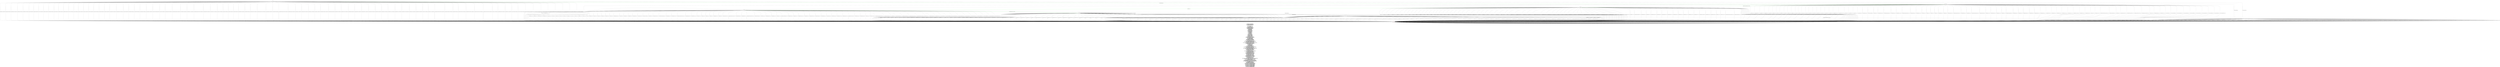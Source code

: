 digraph g {

    labelloc = "b"
    label = "Server/Client: x/crypto/ssh 0.37.0
    Protocol Stage: TRANSPORT
KEX Algorithm: ecdh-sha2-nistp256
Strict KEX enabled: true

 Messages used during testing: 
MSG_DEBUG
MSG_KEX_DH_GEX_GROUP
MSG_KEX_DH_GEX_INIT
MSG_KEX_DH_GEX_OLD_REQUEST
MSG_KEX_DH_GEX_REPLY
MSG_KEX_DH_GEX_REQUEST
MSG_KEXDH_INIT
MSG_KEXDH_REPLY
MSG_DISCONNECT
MSG_KEX_ECDH_INIT
MSG_KEX_ECDH_REPLY
MSG_EXT_INFO
MSG_KEX_HBR_INIT
MSG_KEX_HBR_REPLY
MSG_IGNORE
MSG_KEXINIT
MSG_NEWCOMPRESS
MSG_NEWKEYS
MSG_PING_OPENSSH
MSG_PONG_OPENSSH
MSG_KEX_RSA_DONE
MSG_KEX_RSA_PUBKEY
MSG_KEX_RSA_SECRET
MSG_SERVICE_ACCEPT
MSG_SERVICE_REQUEST_USERAUTH
MSG_SERVICE_REQUEST_CONNECTION
MSG_UNIMPLEMENTED
MSG_USERAUTH_BANNER
MSG_USERAUTH_FAILURE
MSG_USERAUTH_INFO_REQUEST
MSG_USERAUTH_INFO_RESPONSE
MSG_USERAUTH_PASSWD_CHANGEREQ
MSG_USERAUTH_PK_OK
MSG_USERAUTH_REQUEST_HOSTBASED
MSG_USERAUTH_REQUEST_KEYBOARD_INTERACTIVE
MSG_USERAUTH_REQUEST_NONE
MSG_USERAUTH_REQUEST_PASSWORD
MSG_USERAUTH_REQUEST_PUBLICKEY_HOSTBOUND_OPENSSH
MSG_USERAUTH_REQUEST_PUBLICKEY
MSG_USERAUTH_REQUEST_UNKNOWN
MSG_USERAUTH_SUCCESS
MSG_CHANNEL_CLOSE
MSG_CHANNEL_DATA
MSG_CHANNEL_EOF
MSG_CHANNEL_EXTENDED_DATA
MSG_CHANNEL_FAILURE
MSG_CHANNEL_OPEN_CONFIRMATION
MSG_CHANNEL_OPEN_DIRECT_STREAMLOCAL_OPENSSH
MSG_CHANNEL_OPEN_DIRECT_TCPIP
MSG_CHANNEL_OPEN_FAILURE
MSG_CHANNEL_OPEN_FORWARDED_STREAMLOCAL_OPENSSH
MSG_CHANNEL_OPEN_FORWARDED_TCPIP
MSG_CHANNEL_OPEN_SESSION
MSG_CHANNEL_OPEN_TUN_OPENSSH
MSG_CHANNEL_OPEN_UNKNOWN
MSG_CHANNEL_OPEN_X11
MSG_CHANNEL_REQUEST_AUTH_AGENT_OPENSSH
MSG_CHANNEL_REQUEST_BREAK
MSG_CHANNEL_REQUEST_ENV
MSG_CHANNEL_REQUEST_EOW_OPENSSH
MSG_CHANNEL_REQUEST_EXEC
MSG_CHANNEL_REQUEST_EXIT_SIGNAL
MSG_CHANNEL_REQUEST_EXIT_STATUS
MSG_CHANNEL_REQUEST_PTY_REQ
MSG_CHANNEL_REQUEST_SHELL
MSG_CHANNEL_REQUEST_SIGNAL
MSG_CHANNEL_REQUEST_SUBSYSTEM
MSG_CHANNEL_REQUEST_UNKNOWN
MSG_CHANNEL_REQUEST_WINDOW_CHANGE
MSG_CHANNEL_REQUEST_X11_REQ
MSG_CHANNEL_REQUEST_XON_XOFF
MSG_CHANNEL_SUCCESS
MSG_CHANNEL_WINDOW_ADJUST
MSG_GLOBAL_REQUEST_CANCEL_STREAMLOCAL_FORWARD_OPENSSH
MSG_GLOBAL_REQUEST_CANCEL_TCPIP_FORWARD
MSG_REQUEST_FAILURE
MSG_GLOBAL_REQUEST_HOSTKEYS_OPENSSH
MSG_GLOBAL_REQUEST_HOSTKEYS_PROVE_OPENSSH
MSG_GLOBAL_REQUEST_NO_MORE_SESSIONS_OPENSSH
MSG_GLOBAL_REQUEST_STREAMLOCAL_FORWARD_OPENSSH
MSG_REQUEST_SUCCESS
MSG_GLOBAL_REQUEST_TCPIP_FORWARD
MSG_GLOBAL_REQUEST_UNKNOWN
MSG_UNKNOWN_ID_RESERVED_0
MSG_UNKNOWN_ID_TRANSPORT_GENERIC
MSG_UNKNOWN_ID_ALGORITHM_NEGOTIATION
MSG_UNKNOWN_ID_KEY_EXCHANGE_SPECIFIC
MSG_UNKNOWN_ID_USERAUTH_GENERIC
MSG_UNKNOWN_ID_USERAUTH_SPECIFIC
MSG_UNKNOWN_ID_CONNECTION_GENERIC
MSG_UNKNOWN_ID_CHANNEL_RELATED
MSG_UNKNOWN_ID_RESERVED_CLIENT
MSG_UNKNOWN_ID_RESERVED_PRIVATE
"
    fontsize = 30
    edge[decorate="true"]

	s0 [shape="circle" width="2.3" label="Protocol Version Exchanged
(s0

SocketState: [UP]" fixedsize="true" height="2.3"];
	s1 [shape="circle" width="2.3" label="KEX: Algorithms Negotiated
(s1

SocketState: [UP]" fixedsize="true" height="2.3"];
	s2 [shape="circle" width="2.3" label="Unknown State (s2)

SocketState: [UP]" fixedsize="true" height="2.3"];
	s3 [shape="circle" width="2.3" label="KEX: Keys Derived
(s3

SocketState: [UP]" fixedsize="true" height="2.3"];
	s4 [shape="circle" width="2.3" label="KEX Completed
(s4

SocketState: [UP]" fixedsize="true" height="2.3"];
	s5 [shape="circle" width="2.3" label="Protocol Completed
(s5

SocketState: [UP]" fixedsize="true" height="2.3"];
	s6 [shape="circle" color="RED" width="2.3" label="TCP Closed
(s6

SocketState: [CLOSED]" fixedsize="true" height="2.3"];
	s7 [shape="circle" width="2.3" label="Unknown State (s7)

SocketState: [UP]" fixedsize="true" height="2.3"];
	s0 -> s2 [label="MSG_DEBUG / KeyExchangeInitMessage"];
	s0 -> s6 [label="MSG_KEX_DH_GEX_GROUP / KeyExchangeInitMessage"];
	s0 -> s6 [label="MSG_KEX_DH_GEX_INIT / KeyExchangeInitMessage"];
	s0 -> s6 [label="MSG_KEX_DH_GEX_OLD_REQUEST / KeyExchangeInitMessage"];
	s0 -> s6 [label="MSG_KEX_DH_GEX_REPLY / KeyExchangeInitMessage"];
	s0 -> s6 [label="MSG_KEX_DH_GEX_REQUEST / KeyExchangeInitMessage"];
	s0 -> s6 [label="MSG_KEXDH_INIT / KeyExchangeInitMessage"];
	s0 -> s6 [label="MSG_KEXDH_REPLY / KeyExchangeInitMessage"];
	s0 -> s6 [label="MSG_DISCONNECT / KeyExchangeInitMessage"];
	s0 -> s6 [label="MSG_KEX_ECDH_INIT / KeyExchangeInitMessage"];
	s0 -> s6 [label="MSG_KEX_ECDH_REPLY / KeyExchangeInitMessage"];
	s0 -> s6 [label="MSG_EXT_INFO / KeyExchangeInitMessage"];
	s0 -> s6 [label="MSG_KEX_HBR_INIT / KeyExchangeInitMessage"];
	s0 -> s6 [label="MSG_KEX_HBR_REPLY / KeyExchangeInitMessage"];
	s0 -> s2 [label="MSG_IGNORE / KeyExchangeInitMessage"];
	s0 -> s1 [color="GREEN" style="bold" label="MSG_KEXINIT / KeyExchangeInitMessage"];
	s0 -> s6 [label="MSG_NEWCOMPRESS / KeyExchangeInitMessage"];
	s0 -> s6 [label="MSG_NEWKEYS / KeyExchangeInitMessage"];
	s0 -> s6 [label="MSG_PING_OPENSSH / KeyExchangeInitMessage"];
	s0 -> s6 [label="MSG_PONG_OPENSSH / KeyExchangeInitMessage"];
	s0 -> s6 [label="MSG_KEX_RSA_DONE / KeyExchangeInitMessage"];
	s0 -> s6 [label="MSG_KEX_RSA_PUBKEY / KeyExchangeInitMessage"];
	s0 -> s6 [label="MSG_KEX_RSA_SECRET / KeyExchangeInitMessage"];
	s0 -> s6 [label="MSG_SERVICE_ACCEPT / KeyExchangeInitMessage"];
	s0 -> s6 [label="MSG_SERVICE_REQUEST_USERAUTH / KeyExchangeInitMessage"];
	s0 -> s6 [label="MSG_SERVICE_REQUEST_CONNECTION / KeyExchangeInitMessage"];
	s0 -> s6 [label="MSG_UNIMPLEMENTED / KeyExchangeInitMessage"];
	s0 -> s6 [label="MSG_USERAUTH_BANNER / KeyExchangeInitMessage"];
	s0 -> s6 [label="MSG_USERAUTH_FAILURE / KeyExchangeInitMessage"];
	s0 -> s6 [label="MSG_USERAUTH_INFO_REQUEST / KeyExchangeInitMessage"];
	s0 -> s6 [label="MSG_USERAUTH_INFO_RESPONSE / KeyExchangeInitMessage"];
	s0 -> s6 [label="MSG_USERAUTH_PASSWD_CHANGEREQ / KeyExchangeInitMessage"];
	s0 -> s6 [label="MSG_USERAUTH_PK_OK / KeyExchangeInitMessage"];
	s0 -> s6 [label="MSG_USERAUTH_REQUEST_HOSTBASED / KeyExchangeInitMessage"];
	s0 -> s6 [label="MSG_USERAUTH_REQUEST_KEYBOARD_INTERACTIVE / KeyExchangeInitMessage"];
	s0 -> s6 [label="MSG_USERAUTH_REQUEST_NONE / KeyExchangeInitMessage"];
	s0 -> s6 [label="MSG_USERAUTH_REQUEST_PASSWORD / KeyExchangeInitMessage"];
	s0 -> s6 [label="MSG_USERAUTH_REQUEST_PUBLICKEY_HOSTBOUND_OPENSSH / KeyExchangeInitMessage"];
	s0 -> s6 [label="MSG_USERAUTH_REQUEST_PUBLICKEY / KeyExchangeInitMessage"];
	s0 -> s6 [label="MSG_USERAUTH_REQUEST_UNKNOWN / KeyExchangeInitMessage"];
	s0 -> s6 [label="MSG_USERAUTH_SUCCESS / KeyExchangeInitMessage"];
	s0 -> s6 [label="MSG_CHANNEL_CLOSE / KeyExchangeInitMessage"];
	s0 -> s6 [label="MSG_CHANNEL_DATA / KeyExchangeInitMessage"];
	s0 -> s6 [label="MSG_CHANNEL_EOF / KeyExchangeInitMessage"];
	s0 -> s6 [label="MSG_CHANNEL_EXTENDED_DATA / KeyExchangeInitMessage"];
	s0 -> s6 [label="MSG_CHANNEL_FAILURE / KeyExchangeInitMessage"];
	s0 -> s6 [label="MSG_CHANNEL_OPEN_CONFIRMATION / KeyExchangeInitMessage"];
	s0 -> s6 [label="MSG_CHANNEL_OPEN_DIRECT_STREAMLOCAL_OPENSSH / KeyExchangeInitMessage"];
	s0 -> s6 [label="MSG_CHANNEL_OPEN_DIRECT_TCPIP / KeyExchangeInitMessage"];
	s0 -> s6 [label="MSG_CHANNEL_OPEN_FAILURE / KeyExchangeInitMessage"];
	s0 -> s6 [label="MSG_CHANNEL_OPEN_FORWARDED_STREAMLOCAL_OPENSSH / KeyExchangeInitMessage"];
	s0 -> s6 [label="MSG_CHANNEL_OPEN_FORWARDED_TCPIP / KeyExchangeInitMessage"];
	s0 -> s6 [label="MSG_CHANNEL_OPEN_SESSION / KeyExchangeInitMessage"];
	s0 -> s6 [label="MSG_CHANNEL_OPEN_TUN_OPENSSH / KeyExchangeInitMessage"];
	s0 -> s6 [label="MSG_CHANNEL_OPEN_UNKNOWN / KeyExchangeInitMessage"];
	s0 -> s6 [label="MSG_CHANNEL_OPEN_X11 / KeyExchangeInitMessage"];
	s0 -> s6 [label="MSG_CHANNEL_REQUEST_AUTH_AGENT_OPENSSH / KeyExchangeInitMessage"];
	s0 -> s6 [label="MSG_CHANNEL_REQUEST_BREAK / KeyExchangeInitMessage"];
	s0 -> s6 [label="MSG_CHANNEL_REQUEST_ENV / KeyExchangeInitMessage"];
	s0 -> s6 [label="MSG_CHANNEL_REQUEST_EOW_OPENSSH / KeyExchangeInitMessage"];
	s0 -> s6 [label="MSG_CHANNEL_REQUEST_EXEC / KeyExchangeInitMessage"];
	s0 -> s6 [label="MSG_CHANNEL_REQUEST_EXIT_SIGNAL / KeyExchangeInitMessage"];
	s0 -> s6 [label="MSG_CHANNEL_REQUEST_EXIT_STATUS / KeyExchangeInitMessage"];
	s0 -> s6 [label="MSG_CHANNEL_REQUEST_PTY_REQ / KeyExchangeInitMessage"];
	s0 -> s6 [label="MSG_CHANNEL_REQUEST_SHELL / KeyExchangeInitMessage"];
	s0 -> s6 [label="MSG_CHANNEL_REQUEST_SIGNAL / KeyExchangeInitMessage"];
	s0 -> s6 [label="MSG_CHANNEL_REQUEST_SUBSYSTEM / KeyExchangeInitMessage"];
	s0 -> s6 [label="MSG_CHANNEL_REQUEST_UNKNOWN / KeyExchangeInitMessage"];
	s0 -> s6 [label="MSG_CHANNEL_REQUEST_WINDOW_CHANGE / KeyExchangeInitMessage"];
	s0 -> s6 [label="MSG_CHANNEL_REQUEST_X11_REQ / KeyExchangeInitMessage"];
	s0 -> s6 [label="MSG_CHANNEL_REQUEST_XON_XOFF / KeyExchangeInitMessage"];
	s0 -> s6 [label="MSG_CHANNEL_SUCCESS / KeyExchangeInitMessage"];
	s0 -> s6 [label="MSG_CHANNEL_WINDOW_ADJUST / KeyExchangeInitMessage"];
	s0 -> s6 [label="MSG_GLOBAL_REQUEST_CANCEL_STREAMLOCAL_FORWARD_OPENSSH / KeyExchangeInitMessage"];
	s0 -> s6 [label="MSG_GLOBAL_REQUEST_CANCEL_TCPIP_FORWARD / KeyExchangeInitMessage"];
	s0 -> s6 [label="MSG_REQUEST_FAILURE / KeyExchangeInitMessage"];
	s0 -> s6 [label="MSG_GLOBAL_REQUEST_HOSTKEYS_OPENSSH / KeyExchangeInitMessage"];
	s0 -> s6 [label="MSG_GLOBAL_REQUEST_HOSTKEYS_PROVE_OPENSSH / KeyExchangeInitMessage"];
	s0 -> s6 [label="MSG_GLOBAL_REQUEST_NO_MORE_SESSIONS_OPENSSH / KeyExchangeInitMessage"];
	s0 -> s6 [label="MSG_GLOBAL_REQUEST_STREAMLOCAL_FORWARD_OPENSSH / KeyExchangeInitMessage"];
	s0 -> s6 [label="MSG_REQUEST_SUCCESS / KeyExchangeInitMessage"];
	s0 -> s6 [label="MSG_GLOBAL_REQUEST_TCPIP_FORWARD / KeyExchangeInitMessage"];
	s0 -> s6 [label="MSG_GLOBAL_REQUEST_UNKNOWN / KeyExchangeInitMessage"];
	s0 -> s6 [label="MSG_UNKNOWN_ID_RESERVED_0 / KeyExchangeInitMessage"];
	s0 -> s6 [label="MSG_UNKNOWN_ID_TRANSPORT_GENERIC / KeyExchangeInitMessage"];
	s0 -> s6 [label="MSG_UNKNOWN_ID_ALGORITHM_NEGOTIATION / KeyExchangeInitMessage"];
	s0 -> s6 [label="MSG_UNKNOWN_ID_KEY_EXCHANGE_SPECIFIC / KeyExchangeInitMessage"];
	s0 -> s6 [label="MSG_UNKNOWN_ID_USERAUTH_GENERIC / KeyExchangeInitMessage"];
	s0 -> s6 [label="MSG_UNKNOWN_ID_USERAUTH_SPECIFIC / KeyExchangeInitMessage"];
	s0 -> s6 [label="MSG_UNKNOWN_ID_CONNECTION_GENERIC / KeyExchangeInitMessage"];
	s0 -> s6 [label="MSG_UNKNOWN_ID_CHANNEL_RELATED / KeyExchangeInitMessage"];
	s0 -> s6 [label="MSG_UNKNOWN_ID_RESERVED_CLIENT / KeyExchangeInitMessage"];
	s0 -> s6 [label="MSG_UNKNOWN_ID_RESERVED_PRIVATE / KeyExchangeInitMessage"];
	s1 -> s6 [label="MSG_DEBUG / [No output]"];
	s1 -> s6 [label="MSG_KEX_DH_GEX_GROUP / [No output]"];
	s1 -> s6 [label="MSG_KEX_DH_GEX_INIT / [No output]"];
	s1 -> s6 [label="MSG_KEX_DH_GEX_OLD_REQUEST / [No output]"];
	s1 -> s6 [label="MSG_KEX_DH_GEX_REPLY / [No output]"];
	s1 -> s6 [label="MSG_KEX_DH_GEX_REQUEST / [No output]"];
	s1 -> s6 [label="MSG_KEXDH_INIT / [No output]"];
	s1 -> s6 [label="MSG_KEXDH_REPLY / [No output]"];
	s1 -> s6 [label="MSG_DISCONNECT / [No output]"];
	s1 -> s3 [color="GREEN" style="bold" label="MSG_KEX_ECDH_INIT / EcdhKeyExchangeReplyMessage,NewKeysMessage"];
	s1 -> s6 [label="MSG_KEX_ECDH_REPLY / [No output]"];
	s1 -> s6 [label="MSG_EXT_INFO / [No output]"];
	s1 -> s6 [label="MSG_KEX_HBR_INIT / [No output]"];
	s1 -> s6 [label="MSG_KEX_HBR_REPLY / [No output]"];
	s1 -> s6 [label="MSG_IGNORE / [No output]"];
	s1 -> s6 [label="MSG_KEXINIT / [No output]"];
	s1 -> s6 [label="MSG_NEWCOMPRESS / [No output]"];
	s1 -> s6 [label="MSG_NEWKEYS / [No output]"];
	s1 -> s6 [label="MSG_PING_OPENSSH / [No output]"];
	s1 -> s6 [label="MSG_PONG_OPENSSH / [No output]"];
	s1 -> s6 [label="MSG_KEX_RSA_DONE / [No output]"];
	s1 -> s6 [label="MSG_KEX_RSA_PUBKEY / [No output]"];
	s1 -> s6 [label="MSG_KEX_RSA_SECRET / [No output]"];
	s1 -> s6 [label="MSG_SERVICE_ACCEPT / [No output]"];
	s1 -> s6 [label="MSG_SERVICE_REQUEST_USERAUTH / [No output]"];
	s1 -> s6 [label="MSG_SERVICE_REQUEST_CONNECTION / [No output]"];
	s1 -> s6 [label="MSG_UNIMPLEMENTED / [No output]"];
	s1 -> s6 [label="MSG_USERAUTH_BANNER / [No output]"];
	s1 -> s6 [label="MSG_USERAUTH_FAILURE / [No output]"];
	s1 -> s6 [label="MSG_USERAUTH_INFO_REQUEST / [No output]"];
	s1 -> s6 [label="MSG_USERAUTH_INFO_RESPONSE / [No output]"];
	s1 -> s6 [label="MSG_USERAUTH_PASSWD_CHANGEREQ / [No output]"];
	s1 -> s6 [label="MSG_USERAUTH_PK_OK / [No output]"];
	s1 -> s6 [label="MSG_USERAUTH_REQUEST_HOSTBASED / [No output]"];
	s1 -> s6 [label="MSG_USERAUTH_REQUEST_KEYBOARD_INTERACTIVE / [No output]"];
	s1 -> s6 [label="MSG_USERAUTH_REQUEST_NONE / [No output]"];
	s1 -> s6 [label="MSG_USERAUTH_REQUEST_PASSWORD / [No output]"];
	s1 -> s6 [label="MSG_USERAUTH_REQUEST_PUBLICKEY_HOSTBOUND_OPENSSH / [No output]"];
	s1 -> s6 [label="MSG_USERAUTH_REQUEST_PUBLICKEY / [No output]"];
	s1 -> s6 [label="MSG_USERAUTH_REQUEST_UNKNOWN / [No output]"];
	s1 -> s6 [label="MSG_USERAUTH_SUCCESS / [No output]"];
	s1 -> s6 [label="MSG_CHANNEL_CLOSE / [No output]"];
	s1 -> s6 [label="MSG_CHANNEL_DATA / [No output]"];
	s1 -> s6 [label="MSG_CHANNEL_EOF / [No output]"];
	s1 -> s6 [label="MSG_CHANNEL_EXTENDED_DATA / [No output]"];
	s1 -> s6 [label="MSG_CHANNEL_FAILURE / [No output]"];
	s1 -> s6 [label="MSG_CHANNEL_OPEN_CONFIRMATION / [No output]"];
	s1 -> s6 [label="MSG_CHANNEL_OPEN_DIRECT_STREAMLOCAL_OPENSSH / [No output]"];
	s1 -> s6 [label="MSG_CHANNEL_OPEN_DIRECT_TCPIP / [No output]"];
	s1 -> s6 [label="MSG_CHANNEL_OPEN_FAILURE / [No output]"];
	s1 -> s6 [label="MSG_CHANNEL_OPEN_FORWARDED_STREAMLOCAL_OPENSSH / [No output]"];
	s1 -> s6 [label="MSG_CHANNEL_OPEN_FORWARDED_TCPIP / [No output]"];
	s1 -> s6 [label="MSG_CHANNEL_OPEN_SESSION / [No output]"];
	s1 -> s6 [label="MSG_CHANNEL_OPEN_TUN_OPENSSH / [No output]"];
	s1 -> s6 [label="MSG_CHANNEL_OPEN_UNKNOWN / [No output]"];
	s1 -> s6 [label="MSG_CHANNEL_OPEN_X11 / [No output]"];
	s1 -> s6 [label="MSG_CHANNEL_REQUEST_AUTH_AGENT_OPENSSH / [No output]"];
	s1 -> s6 [label="MSG_CHANNEL_REQUEST_BREAK / [No output]"];
	s1 -> s6 [label="MSG_CHANNEL_REQUEST_ENV / [No output]"];
	s1 -> s6 [label="MSG_CHANNEL_REQUEST_EOW_OPENSSH / [No output]"];
	s1 -> s6 [label="MSG_CHANNEL_REQUEST_EXEC / [No output]"];
	s1 -> s6 [label="MSG_CHANNEL_REQUEST_EXIT_SIGNAL / [No output]"];
	s1 -> s6 [label="MSG_CHANNEL_REQUEST_EXIT_STATUS / [No output]"];
	s1 -> s6 [label="MSG_CHANNEL_REQUEST_PTY_REQ / [No output]"];
	s1 -> s6 [label="MSG_CHANNEL_REQUEST_SHELL / [No output]"];
	s1 -> s6 [label="MSG_CHANNEL_REQUEST_SIGNAL / [No output]"];
	s1 -> s6 [label="MSG_CHANNEL_REQUEST_SUBSYSTEM / [No output]"];
	s1 -> s6 [label="MSG_CHANNEL_REQUEST_UNKNOWN / [No output]"];
	s1 -> s6 [label="MSG_CHANNEL_REQUEST_WINDOW_CHANGE / [No output]"];
	s1 -> s6 [label="MSG_CHANNEL_REQUEST_X11_REQ / [No output]"];
	s1 -> s6 [label="MSG_CHANNEL_REQUEST_XON_XOFF / [No output]"];
	s1 -> s6 [label="MSG_CHANNEL_SUCCESS / [No output]"];
	s1 -> s6 [label="MSG_CHANNEL_WINDOW_ADJUST / [No output]"];
	s1 -> s6 [label="MSG_GLOBAL_REQUEST_CANCEL_STREAMLOCAL_FORWARD_OPENSSH / [No output]"];
	s1 -> s6 [label="MSG_GLOBAL_REQUEST_CANCEL_TCPIP_FORWARD / [No output]"];
	s1 -> s6 [label="MSG_REQUEST_FAILURE / [No output]"];
	s1 -> s6 [label="MSG_GLOBAL_REQUEST_HOSTKEYS_OPENSSH / [No output]"];
	s1 -> s6 [label="MSG_GLOBAL_REQUEST_HOSTKEYS_PROVE_OPENSSH / [No output]"];
	s1 -> s6 [label="MSG_GLOBAL_REQUEST_NO_MORE_SESSIONS_OPENSSH / [No output]"];
	s1 -> s6 [label="MSG_GLOBAL_REQUEST_STREAMLOCAL_FORWARD_OPENSSH / [No output]"];
	s1 -> s6 [label="MSG_REQUEST_SUCCESS / [No output]"];
	s1 -> s6 [label="MSG_GLOBAL_REQUEST_TCPIP_FORWARD / [No output]"];
	s1 -> s6 [label="MSG_GLOBAL_REQUEST_UNKNOWN / [No output]"];
	s1 -> s6 [label="MSG_UNKNOWN_ID_RESERVED_0 / [No output]"];
	s1 -> s6 [label="MSG_UNKNOWN_ID_TRANSPORT_GENERIC / [No output]"];
	s1 -> s6 [label="MSG_UNKNOWN_ID_ALGORITHM_NEGOTIATION / [No output]"];
	s1 -> s6 [label="MSG_UNKNOWN_ID_KEY_EXCHANGE_SPECIFIC / [No output]"];
	s1 -> s6 [label="MSG_UNKNOWN_ID_USERAUTH_GENERIC / [No output]"];
	s1 -> s6 [label="MSG_UNKNOWN_ID_USERAUTH_SPECIFIC / [No output]"];
	s1 -> s6 [label="MSG_UNKNOWN_ID_CONNECTION_GENERIC / [No output]"];
	s1 -> s6 [label="MSG_UNKNOWN_ID_CHANNEL_RELATED / [No output]"];
	s1 -> s6 [label="MSG_UNKNOWN_ID_RESERVED_CLIENT / [No output]"];
	s1 -> s6 [label="MSG_UNKNOWN_ID_RESERVED_PRIVATE / [No output]"];
	s2 -> s2 [label="MSG_DEBUG / [No output]"];
	s2 -> s6 [label="MSG_KEX_DH_GEX_GROUP / [No output]"];
	s2 -> s6 [label="MSG_KEX_DH_GEX_INIT / [No output]"];
	s2 -> s6 [label="MSG_KEX_DH_GEX_OLD_REQUEST / [No output]"];
	s2 -> s6 [label="MSG_KEX_DH_GEX_REPLY / [No output]"];
	s2 -> s6 [label="MSG_KEX_DH_GEX_REQUEST / [No output]"];
	s2 -> s6 [label="MSG_KEXDH_INIT / [No output]"];
	s2 -> s6 [label="MSG_KEXDH_REPLY / [No output]"];
	s2 -> s6 [label="MSG_DISCONNECT / [No output]"];
	s2 -> s6 [label="MSG_KEX_ECDH_INIT / [No output]"];
	s2 -> s6 [label="MSG_KEX_ECDH_REPLY / [No output]"];
	s2 -> s6 [label="MSG_EXT_INFO / [No output]"];
	s2 -> s6 [label="MSG_KEX_HBR_INIT / [No output]"];
	s2 -> s6 [label="MSG_KEX_HBR_REPLY / [No output]"];
	s2 -> s2 [label="MSG_IGNORE / [No output]"];
	s2 -> s6 [label="MSG_KEXINIT / [No output]"];
	s2 -> s6 [label="MSG_NEWCOMPRESS / [No output]"];
	s2 -> s6 [label="MSG_NEWKEYS / [No output]"];
	s2 -> s6 [label="MSG_PING_OPENSSH / [No output]"];
	s2 -> s6 [label="MSG_PONG_OPENSSH / [No output]"];
	s2 -> s6 [label="MSG_KEX_RSA_DONE / [No output]"];
	s2 -> s6 [label="MSG_KEX_RSA_PUBKEY / [No output]"];
	s2 -> s6 [label="MSG_KEX_RSA_SECRET / [No output]"];
	s2 -> s6 [label="MSG_SERVICE_ACCEPT / [No output]"];
	s2 -> s6 [label="MSG_SERVICE_REQUEST_USERAUTH / [No output]"];
	s2 -> s6 [label="MSG_SERVICE_REQUEST_CONNECTION / [No output]"];
	s2 -> s6 [label="MSG_UNIMPLEMENTED / [No output]"];
	s2 -> s6 [label="MSG_USERAUTH_BANNER / [No output]"];
	s2 -> s6 [label="MSG_USERAUTH_FAILURE / [No output]"];
	s2 -> s6 [label="MSG_USERAUTH_INFO_REQUEST / [No output]"];
	s2 -> s6 [label="MSG_USERAUTH_INFO_RESPONSE / [No output]"];
	s2 -> s6 [label="MSG_USERAUTH_PASSWD_CHANGEREQ / [No output]"];
	s2 -> s6 [label="MSG_USERAUTH_PK_OK / [No output]"];
	s2 -> s6 [label="MSG_USERAUTH_REQUEST_HOSTBASED / [No output]"];
	s2 -> s6 [label="MSG_USERAUTH_REQUEST_KEYBOARD_INTERACTIVE / [No output]"];
	s2 -> s6 [label="MSG_USERAUTH_REQUEST_NONE / [No output]"];
	s2 -> s6 [label="MSG_USERAUTH_REQUEST_PASSWORD / [No output]"];
	s2 -> s6 [label="MSG_USERAUTH_REQUEST_PUBLICKEY_HOSTBOUND_OPENSSH / [No output]"];
	s2 -> s6 [label="MSG_USERAUTH_REQUEST_PUBLICKEY / [No output]"];
	s2 -> s6 [label="MSG_USERAUTH_REQUEST_UNKNOWN / [No output]"];
	s2 -> s6 [label="MSG_USERAUTH_SUCCESS / [No output]"];
	s2 -> s6 [label="MSG_CHANNEL_CLOSE / [No output]"];
	s2 -> s6 [label="MSG_CHANNEL_DATA / [No output]"];
	s2 -> s6 [label="MSG_CHANNEL_EOF / [No output]"];
	s2 -> s6 [label="MSG_CHANNEL_EXTENDED_DATA / [No output]"];
	s2 -> s6 [label="MSG_CHANNEL_FAILURE / [No output]"];
	s2 -> s6 [label="MSG_CHANNEL_OPEN_CONFIRMATION / [No output]"];
	s2 -> s6 [label="MSG_CHANNEL_OPEN_DIRECT_STREAMLOCAL_OPENSSH / [No output]"];
	s2 -> s6 [label="MSG_CHANNEL_OPEN_DIRECT_TCPIP / [No output]"];
	s2 -> s6 [label="MSG_CHANNEL_OPEN_FAILURE / [No output]"];
	s2 -> s6 [label="MSG_CHANNEL_OPEN_FORWARDED_STREAMLOCAL_OPENSSH / [No output]"];
	s2 -> s6 [label="MSG_CHANNEL_OPEN_FORWARDED_TCPIP / [No output]"];
	s2 -> s6 [label="MSG_CHANNEL_OPEN_SESSION / [No output]"];
	s2 -> s6 [label="MSG_CHANNEL_OPEN_TUN_OPENSSH / [No output]"];
	s2 -> s6 [label="MSG_CHANNEL_OPEN_UNKNOWN / [No output]"];
	s2 -> s6 [label="MSG_CHANNEL_OPEN_X11 / [No output]"];
	s2 -> s6 [label="MSG_CHANNEL_REQUEST_AUTH_AGENT_OPENSSH / [No output]"];
	s2 -> s6 [label="MSG_CHANNEL_REQUEST_BREAK / [No output]"];
	s2 -> s6 [label="MSG_CHANNEL_REQUEST_ENV / [No output]"];
	s2 -> s6 [label="MSG_CHANNEL_REQUEST_EOW_OPENSSH / [No output]"];
	s2 -> s6 [label="MSG_CHANNEL_REQUEST_EXEC / [No output]"];
	s2 -> s6 [label="MSG_CHANNEL_REQUEST_EXIT_SIGNAL / [No output]"];
	s2 -> s6 [label="MSG_CHANNEL_REQUEST_EXIT_STATUS / [No output]"];
	s2 -> s6 [label="MSG_CHANNEL_REQUEST_PTY_REQ / [No output]"];
	s2 -> s6 [label="MSG_CHANNEL_REQUEST_SHELL / [No output]"];
	s2 -> s6 [label="MSG_CHANNEL_REQUEST_SIGNAL / [No output]"];
	s2 -> s6 [label="MSG_CHANNEL_REQUEST_SUBSYSTEM / [No output]"];
	s2 -> s6 [label="MSG_CHANNEL_REQUEST_UNKNOWN / [No output]"];
	s2 -> s6 [label="MSG_CHANNEL_REQUEST_WINDOW_CHANGE / [No output]"];
	s2 -> s6 [label="MSG_CHANNEL_REQUEST_X11_REQ / [No output]"];
	s2 -> s6 [label="MSG_CHANNEL_REQUEST_XON_XOFF / [No output]"];
	s2 -> s6 [label="MSG_CHANNEL_SUCCESS / [No output]"];
	s2 -> s6 [label="MSG_CHANNEL_WINDOW_ADJUST / [No output]"];
	s2 -> s6 [label="MSG_GLOBAL_REQUEST_CANCEL_STREAMLOCAL_FORWARD_OPENSSH / [No output]"];
	s2 -> s6 [label="MSG_GLOBAL_REQUEST_CANCEL_TCPIP_FORWARD / [No output]"];
	s2 -> s6 [label="MSG_REQUEST_FAILURE / [No output]"];
	s2 -> s6 [label="MSG_GLOBAL_REQUEST_HOSTKEYS_OPENSSH / [No output]"];
	s2 -> s6 [label="MSG_GLOBAL_REQUEST_HOSTKEYS_PROVE_OPENSSH / [No output]"];
	s2 -> s6 [label="MSG_GLOBAL_REQUEST_NO_MORE_SESSIONS_OPENSSH / [No output]"];
	s2 -> s6 [label="MSG_GLOBAL_REQUEST_STREAMLOCAL_FORWARD_OPENSSH / [No output]"];
	s2 -> s6 [label="MSG_REQUEST_SUCCESS / [No output]"];
	s2 -> s6 [label="MSG_GLOBAL_REQUEST_TCPIP_FORWARD / [No output]"];
	s2 -> s6 [label="MSG_GLOBAL_REQUEST_UNKNOWN / [No output]"];
	s2 -> s6 [label="MSG_UNKNOWN_ID_RESERVED_0 / [No output]"];
	s2 -> s6 [label="MSG_UNKNOWN_ID_TRANSPORT_GENERIC / [No output]"];
	s2 -> s6 [label="MSG_UNKNOWN_ID_ALGORITHM_NEGOTIATION / [No output]"];
	s2 -> s6 [label="MSG_UNKNOWN_ID_KEY_EXCHANGE_SPECIFIC / [No output]"];
	s2 -> s6 [label="MSG_UNKNOWN_ID_USERAUTH_GENERIC / [No output]"];
	s2 -> s6 [label="MSG_UNKNOWN_ID_USERAUTH_SPECIFIC / [No output]"];
	s2 -> s6 [label="MSG_UNKNOWN_ID_CONNECTION_GENERIC / [No output]"];
	s2 -> s6 [label="MSG_UNKNOWN_ID_CHANNEL_RELATED / [No output]"];
	s2 -> s6 [label="MSG_UNKNOWN_ID_RESERVED_CLIENT / [No output]"];
	s2 -> s6 [label="MSG_UNKNOWN_ID_RESERVED_PRIVATE / [No output]"];
	s3 -> s6 [label="MSG_DEBUG / [No output]"];
	s3 -> s6 [label="MSG_KEX_DH_GEX_GROUP / [No output]"];
	s3 -> s6 [label="MSG_KEX_DH_GEX_INIT / [No output]"];
	s3 -> s6 [label="MSG_KEX_DH_GEX_OLD_REQUEST / [No output]"];
	s3 -> s6 [label="MSG_KEX_DH_GEX_REPLY / [No output]"];
	s3 -> s6 [label="MSG_KEX_DH_GEX_REQUEST / [No output]"];
	s3 -> s6 [label="MSG_KEXDH_INIT / [No output]"];
	s3 -> s6 [label="MSG_KEXDH_REPLY / [No output]"];
	s3 -> s6 [label="MSG_DISCONNECT / [No output]"];
	s3 -> s6 [label="MSG_KEX_ECDH_INIT / [No output]"];
	s3 -> s6 [label="MSG_KEX_ECDH_REPLY / [No output]"];
	s3 -> s6 [label="MSG_EXT_INFO / [No output]"];
	s3 -> s6 [label="MSG_KEX_HBR_INIT / [No output]"];
	s3 -> s6 [label="MSG_KEX_HBR_REPLY / [No output]"];
	s3 -> s6 [label="MSG_IGNORE / [No output]"];
	s3 -> s6 [label="MSG_KEXINIT / [No output]"];
	s3 -> s6 [label="MSG_NEWCOMPRESS / [No output]"];
	s3 -> s4 [color="GREEN" style="bold" label="MSG_NEWKEYS / [No output]"];
	s3 -> s6 [label="MSG_PING_OPENSSH / [No output]"];
	s3 -> s6 [label="MSG_PONG_OPENSSH / [No output]"];
	s3 -> s6 [label="MSG_KEX_RSA_DONE / [No output]"];
	s3 -> s6 [label="MSG_KEX_RSA_PUBKEY / [No output]"];
	s3 -> s6 [label="MSG_KEX_RSA_SECRET / [No output]"];
	s3 -> s6 [label="MSG_SERVICE_ACCEPT / [No output]"];
	s3 -> s6 [label="MSG_SERVICE_REQUEST_USERAUTH / [No output]"];
	s3 -> s6 [label="MSG_SERVICE_REQUEST_CONNECTION / [No output]"];
	s3 -> s6 [label="MSG_UNIMPLEMENTED / [No output]"];
	s3 -> s6 [label="MSG_USERAUTH_BANNER / [No output]"];
	s3 -> s6 [label="MSG_USERAUTH_FAILURE / [No output]"];
	s3 -> s6 [label="MSG_USERAUTH_INFO_REQUEST / [No output]"];
	s3 -> s6 [label="MSG_USERAUTH_INFO_RESPONSE / [No output]"];
	s3 -> s6 [label="MSG_USERAUTH_PASSWD_CHANGEREQ / [No output]"];
	s3 -> s6 [label="MSG_USERAUTH_PK_OK / [No output]"];
	s3 -> s6 [label="MSG_USERAUTH_REQUEST_HOSTBASED / [No output]"];
	s3 -> s6 [label="MSG_USERAUTH_REQUEST_KEYBOARD_INTERACTIVE / [No output]"];
	s3 -> s6 [label="MSG_USERAUTH_REQUEST_NONE / [No output]"];
	s3 -> s6 [label="MSG_USERAUTH_REQUEST_PASSWORD / [No output]"];
	s3 -> s6 [label="MSG_USERAUTH_REQUEST_PUBLICKEY_HOSTBOUND_OPENSSH / [No output]"];
	s3 -> s6 [label="MSG_USERAUTH_REQUEST_PUBLICKEY / [No output]"];
	s3 -> s6 [label="MSG_USERAUTH_REQUEST_UNKNOWN / [No output]"];
	s3 -> s6 [label="MSG_USERAUTH_SUCCESS / [No output]"];
	s3 -> s6 [label="MSG_CHANNEL_CLOSE / [No output]"];
	s3 -> s6 [label="MSG_CHANNEL_DATA / [No output]"];
	s3 -> s6 [label="MSG_CHANNEL_EOF / [No output]"];
	s3 -> s6 [label="MSG_CHANNEL_EXTENDED_DATA / [No output]"];
	s3 -> s6 [label="MSG_CHANNEL_FAILURE / [No output]"];
	s3 -> s6 [label="MSG_CHANNEL_OPEN_CONFIRMATION / [No output]"];
	s3 -> s6 [label="MSG_CHANNEL_OPEN_DIRECT_STREAMLOCAL_OPENSSH / [No output]"];
	s3 -> s6 [label="MSG_CHANNEL_OPEN_DIRECT_TCPIP / [No output]"];
	s3 -> s6 [label="MSG_CHANNEL_OPEN_FAILURE / [No output]"];
	s3 -> s6 [label="MSG_CHANNEL_OPEN_FORWARDED_STREAMLOCAL_OPENSSH / [No output]"];
	s3 -> s6 [label="MSG_CHANNEL_OPEN_FORWARDED_TCPIP / [No output]"];
	s3 -> s6 [label="MSG_CHANNEL_OPEN_SESSION / [No output]"];
	s3 -> s6 [label="MSG_CHANNEL_OPEN_TUN_OPENSSH / [No output]"];
	s3 -> s6 [label="MSG_CHANNEL_OPEN_UNKNOWN / [No output]"];
	s3 -> s6 [label="MSG_CHANNEL_OPEN_X11 / [No output]"];
	s3 -> s6 [label="MSG_CHANNEL_REQUEST_AUTH_AGENT_OPENSSH / [No output]"];
	s3 -> s6 [label="MSG_CHANNEL_REQUEST_BREAK / [No output]"];
	s3 -> s6 [label="MSG_CHANNEL_REQUEST_ENV / [No output]"];
	s3 -> s6 [label="MSG_CHANNEL_REQUEST_EOW_OPENSSH / [No output]"];
	s3 -> s6 [label="MSG_CHANNEL_REQUEST_EXEC / [No output]"];
	s3 -> s6 [label="MSG_CHANNEL_REQUEST_EXIT_SIGNAL / [No output]"];
	s3 -> s6 [label="MSG_CHANNEL_REQUEST_EXIT_STATUS / [No output]"];
	s3 -> s6 [label="MSG_CHANNEL_REQUEST_PTY_REQ / [No output]"];
	s3 -> s6 [label="MSG_CHANNEL_REQUEST_SHELL / [No output]"];
	s3 -> s6 [label="MSG_CHANNEL_REQUEST_SIGNAL / [No output]"];
	s3 -> s6 [label="MSG_CHANNEL_REQUEST_SUBSYSTEM / [No output]"];
	s3 -> s6 [label="MSG_CHANNEL_REQUEST_UNKNOWN / [No output]"];
	s3 -> s6 [label="MSG_CHANNEL_REQUEST_WINDOW_CHANGE / [No output]"];
	s3 -> s6 [label="MSG_CHANNEL_REQUEST_X11_REQ / [No output]"];
	s3 -> s6 [label="MSG_CHANNEL_REQUEST_XON_XOFF / [No output]"];
	s3 -> s6 [label="MSG_CHANNEL_SUCCESS / [No output]"];
	s3 -> s6 [label="MSG_CHANNEL_WINDOW_ADJUST / [No output]"];
	s3 -> s6 [label="MSG_GLOBAL_REQUEST_CANCEL_STREAMLOCAL_FORWARD_OPENSSH / [No output]"];
	s3 -> s6 [label="MSG_GLOBAL_REQUEST_CANCEL_TCPIP_FORWARD / [No output]"];
	s3 -> s6 [label="MSG_REQUEST_FAILURE / [No output]"];
	s3 -> s6 [label="MSG_GLOBAL_REQUEST_HOSTKEYS_OPENSSH / [No output]"];
	s3 -> s6 [label="MSG_GLOBAL_REQUEST_HOSTKEYS_PROVE_OPENSSH / [No output]"];
	s3 -> s6 [label="MSG_GLOBAL_REQUEST_NO_MORE_SESSIONS_OPENSSH / [No output]"];
	s3 -> s6 [label="MSG_GLOBAL_REQUEST_STREAMLOCAL_FORWARD_OPENSSH / [No output]"];
	s3 -> s6 [label="MSG_REQUEST_SUCCESS / [No output]"];
	s3 -> s6 [label="MSG_GLOBAL_REQUEST_TCPIP_FORWARD / [No output]"];
	s3 -> s6 [label="MSG_GLOBAL_REQUEST_UNKNOWN / [No output]"];
	s3 -> s6 [label="MSG_UNKNOWN_ID_RESERVED_0 / [No output]"];
	s3 -> s6 [label="MSG_UNKNOWN_ID_TRANSPORT_GENERIC / [No output]"];
	s3 -> s6 [label="MSG_UNKNOWN_ID_ALGORITHM_NEGOTIATION / [No output]"];
	s3 -> s6 [label="MSG_UNKNOWN_ID_KEY_EXCHANGE_SPECIFIC / [No output]"];
	s3 -> s6 [label="MSG_UNKNOWN_ID_USERAUTH_GENERIC / [No output]"];
	s3 -> s6 [label="MSG_UNKNOWN_ID_USERAUTH_SPECIFIC / [No output]"];
	s3 -> s6 [label="MSG_UNKNOWN_ID_CONNECTION_GENERIC / [No output]"];
	s3 -> s6 [label="MSG_UNKNOWN_ID_CHANNEL_RELATED / [No output]"];
	s3 -> s6 [label="MSG_UNKNOWN_ID_RESERVED_CLIENT / [No output]"];
	s3 -> s6 [label="MSG_UNKNOWN_ID_RESERVED_PRIVATE / [No output]"];
	s4 -> s4 [label="MSG_DEBUG / [No output]"];
	s4 -> s6 [label="MSG_KEX_DH_GEX_GROUP / [No output]"];
	s4 -> s6 [label="MSG_KEX_DH_GEX_INIT / [No output]"];
	s4 -> s6 [label="MSG_KEX_DH_GEX_OLD_REQUEST / [No output]"];
	s4 -> s6 [label="MSG_KEX_DH_GEX_REPLY / [No output]"];
	s4 -> s6 [label="MSG_KEX_DH_GEX_REQUEST / [No output]"];
	s4 -> s6 [label="MSG_KEXDH_INIT / [No output]"];
	s4 -> s6 [label="MSG_KEXDH_REPLY / [No output]"];
	s4 -> s6 [label="MSG_DISCONNECT / [No output]"];
	s4 -> s6 [label="MSG_KEX_ECDH_INIT / [No output]"];
	s4 -> s6 [label="MSG_KEX_ECDH_REPLY / [No output]"];
	s4 -> s6 [label="MSG_EXT_INFO / [No output]"];
	s4 -> s6 [label="MSG_KEX_HBR_INIT / [No output]"];
	s4 -> s6 [label="MSG_KEX_HBR_REPLY / [No output]"];
	s4 -> s4 [label="MSG_IGNORE / [No output]"];
	s4 -> s7 [label="MSG_KEXINIT / KeyExchangeInitMessage"];
	s4 -> s6 [label="MSG_NEWCOMPRESS / [No output]"];
	s4 -> s6 [label="MSG_NEWKEYS / [No output]"];
	s4 -> s6 [label="MSG_PING_OPENSSH / [No output]"];
	s4 -> s6 [label="MSG_PONG_OPENSSH / [No output]"];
	s4 -> s6 [label="MSG_KEX_RSA_DONE / [No output]"];
	s4 -> s6 [label="MSG_KEX_RSA_PUBKEY / [No output]"];
	s4 -> s6 [label="MSG_KEX_RSA_SECRET / [No output]"];
	s4 -> s6 [label="MSG_SERVICE_ACCEPT / [No output]"];
	s4 -> s5 [color="GREEN" style="bold" label="MSG_SERVICE_REQUEST_USERAUTH / ServiceAcceptMessage"];
	s4 -> s6 [label="MSG_SERVICE_REQUEST_CONNECTION / [No output]"];
	s4 -> s6 [label="MSG_UNIMPLEMENTED / [No output]"];
	s4 -> s6 [label="MSG_USERAUTH_BANNER / [No output]"];
	s4 -> s6 [label="MSG_USERAUTH_FAILURE / [No output]"];
	s4 -> s6 [label="MSG_USERAUTH_INFO_REQUEST / [No output]"];
	s4 -> s6 [label="MSG_USERAUTH_INFO_RESPONSE / [No output]"];
	s4 -> s6 [label="MSG_USERAUTH_PASSWD_CHANGEREQ / [No output]"];
	s4 -> s6 [label="MSG_USERAUTH_PK_OK / [No output]"];
	s4 -> s6 [label="MSG_USERAUTH_REQUEST_HOSTBASED / [No output]"];
	s4 -> s6 [label="MSG_USERAUTH_REQUEST_KEYBOARD_INTERACTIVE / [No output]"];
	s4 -> s6 [label="MSG_USERAUTH_REQUEST_NONE / [No output]"];
	s4 -> s6 [label="MSG_USERAUTH_REQUEST_PASSWORD / [No output]"];
	s4 -> s6 [label="MSG_USERAUTH_REQUEST_PUBLICKEY_HOSTBOUND_OPENSSH / [No output]"];
	s4 -> s6 [label="MSG_USERAUTH_REQUEST_PUBLICKEY / [No output]"];
	s4 -> s6 [label="MSG_USERAUTH_REQUEST_UNKNOWN / [No output]"];
	s4 -> s6 [label="MSG_USERAUTH_SUCCESS / [No output]"];
	s4 -> s6 [label="MSG_CHANNEL_CLOSE / [No output]"];
	s4 -> s6 [label="MSG_CHANNEL_DATA / [No output]"];
	s4 -> s6 [label="MSG_CHANNEL_EOF / [No output]"];
	s4 -> s6 [label="MSG_CHANNEL_EXTENDED_DATA / [No output]"];
	s4 -> s6 [label="MSG_CHANNEL_FAILURE / [No output]"];
	s4 -> s6 [label="MSG_CHANNEL_OPEN_CONFIRMATION / [No output]"];
	s4 -> s6 [label="MSG_CHANNEL_OPEN_DIRECT_STREAMLOCAL_OPENSSH / [No output]"];
	s4 -> s6 [label="MSG_CHANNEL_OPEN_DIRECT_TCPIP / [No output]"];
	s4 -> s6 [label="MSG_CHANNEL_OPEN_FAILURE / [No output]"];
	s4 -> s6 [label="MSG_CHANNEL_OPEN_FORWARDED_STREAMLOCAL_OPENSSH / [No output]"];
	s4 -> s6 [label="MSG_CHANNEL_OPEN_FORWARDED_TCPIP / [No output]"];
	s4 -> s6 [label="MSG_CHANNEL_OPEN_SESSION / [No output]"];
	s4 -> s6 [label="MSG_CHANNEL_OPEN_TUN_OPENSSH / [No output]"];
	s4 -> s6 [label="MSG_CHANNEL_OPEN_UNKNOWN / [No output]"];
	s4 -> s6 [label="MSG_CHANNEL_OPEN_X11 / [No output]"];
	s4 -> s6 [label="MSG_CHANNEL_REQUEST_AUTH_AGENT_OPENSSH / [No output]"];
	s4 -> s6 [label="MSG_CHANNEL_REQUEST_BREAK / [No output]"];
	s4 -> s6 [label="MSG_CHANNEL_REQUEST_ENV / [No output]"];
	s4 -> s6 [label="MSG_CHANNEL_REQUEST_EOW_OPENSSH / [No output]"];
	s4 -> s6 [label="MSG_CHANNEL_REQUEST_EXEC / [No output]"];
	s4 -> s6 [label="MSG_CHANNEL_REQUEST_EXIT_SIGNAL / [No output]"];
	s4 -> s6 [label="MSG_CHANNEL_REQUEST_EXIT_STATUS / [No output]"];
	s4 -> s6 [label="MSG_CHANNEL_REQUEST_PTY_REQ / [No output]"];
	s4 -> s6 [label="MSG_CHANNEL_REQUEST_SHELL / [No output]"];
	s4 -> s6 [label="MSG_CHANNEL_REQUEST_SIGNAL / [No output]"];
	s4 -> s6 [label="MSG_CHANNEL_REQUEST_SUBSYSTEM / [No output]"];
	s4 -> s6 [label="MSG_CHANNEL_REQUEST_UNKNOWN / [No output]"];
	s4 -> s6 [label="MSG_CHANNEL_REQUEST_WINDOW_CHANGE / [No output]"];
	s4 -> s6 [label="MSG_CHANNEL_REQUEST_X11_REQ / [No output]"];
	s4 -> s6 [label="MSG_CHANNEL_REQUEST_XON_XOFF / [No output]"];
	s4 -> s6 [label="MSG_CHANNEL_SUCCESS / [No output]"];
	s4 -> s6 [label="MSG_CHANNEL_WINDOW_ADJUST / [No output]"];
	s4 -> s6 [label="MSG_GLOBAL_REQUEST_CANCEL_STREAMLOCAL_FORWARD_OPENSSH / [No output]"];
	s4 -> s6 [label="MSG_GLOBAL_REQUEST_CANCEL_TCPIP_FORWARD / [No output]"];
	s4 -> s6 [label="MSG_REQUEST_FAILURE / [No output]"];
	s4 -> s6 [label="MSG_GLOBAL_REQUEST_HOSTKEYS_OPENSSH / [No output]"];
	s4 -> s6 [label="MSG_GLOBAL_REQUEST_HOSTKEYS_PROVE_OPENSSH / [No output]"];
	s4 -> s6 [label="MSG_GLOBAL_REQUEST_NO_MORE_SESSIONS_OPENSSH / [No output]"];
	s4 -> s6 [label="MSG_GLOBAL_REQUEST_STREAMLOCAL_FORWARD_OPENSSH / [No output]"];
	s4 -> s6 [label="MSG_REQUEST_SUCCESS / [No output]"];
	s4 -> s6 [label="MSG_GLOBAL_REQUEST_TCPIP_FORWARD / [No output]"];
	s4 -> s6 [label="MSG_GLOBAL_REQUEST_UNKNOWN / [No output]"];
	s4 -> s6 [label="MSG_UNKNOWN_ID_RESERVED_0 / [No output]"];
	s4 -> s6 [label="MSG_UNKNOWN_ID_TRANSPORT_GENERIC / [No output]"];
	s4 -> s6 [label="MSG_UNKNOWN_ID_ALGORITHM_NEGOTIATION / [No output]"];
	s4 -> s6 [label="MSG_UNKNOWN_ID_KEY_EXCHANGE_SPECIFIC / [No output]"];
	s4 -> s6 [label="MSG_UNKNOWN_ID_USERAUTH_GENERIC / [No output]"];
	s4 -> s6 [label="MSG_UNKNOWN_ID_USERAUTH_SPECIFIC / [No output]"];
	s4 -> s6 [label="MSG_UNKNOWN_ID_CONNECTION_GENERIC / [No output]"];
	s4 -> s6 [label="MSG_UNKNOWN_ID_CHANNEL_RELATED / [No output]"];
	s4 -> s6 [label="MSG_UNKNOWN_ID_RESERVED_CLIENT / [No output]"];
	s4 -> s6 [label="MSG_UNKNOWN_ID_RESERVED_PRIVATE / [No output]"];
	s5 -> s5 [label="MSG_DEBUG / [No output]"];
	s5 -> s6 [label="MSG_KEX_DH_GEX_GROUP / [No output]"];
	s5 -> s6 [label="MSG_KEX_DH_GEX_INIT / [No output]"];
	s5 -> s6 [label="MSG_KEX_DH_GEX_OLD_REQUEST / [No output]"];
	s5 -> s6 [label="MSG_KEX_DH_GEX_REPLY / [No output]"];
	s5 -> s6 [label="MSG_KEX_DH_GEX_REQUEST / [No output]"];
	s5 -> s6 [label="MSG_KEXDH_INIT / [No output]"];
	s5 -> s6 [label="MSG_KEXDH_REPLY / [No output]"];
	s5 -> s6 [label="MSG_DISCONNECT / [No output]"];
	s5 -> s6 [label="MSG_KEX_ECDH_INIT / [No output]"];
	s5 -> s6 [label="MSG_KEX_ECDH_REPLY / [No output]"];
	s5 -> s6 [label="MSG_EXT_INFO / [No output]"];
	s5 -> s6 [label="MSG_KEX_HBR_INIT / [No output]"];
	s5 -> s6 [label="MSG_KEX_HBR_REPLY / [No output]"];
	s5 -> s5 [label="MSG_IGNORE / [No output]"];
	s5 -> s7 [label="MSG_KEXINIT / KeyExchangeInitMessage"];
	s5 -> s6 [label="MSG_NEWCOMPRESS / [No output]"];
	s5 -> s6 [label="MSG_NEWKEYS / [No output]"];
	s5 -> s6 [label="MSG_PING_OPENSSH / [No output]"];
	s5 -> s6 [label="MSG_PONG_OPENSSH / [No output]"];
	s5 -> s6 [label="MSG_KEX_RSA_DONE / [No output]"];
	s5 -> s6 [label="MSG_KEX_RSA_PUBKEY / [No output]"];
	s5 -> s6 [label="MSG_KEX_RSA_SECRET / [No output]"];
	s5 -> s6 [label="MSG_SERVICE_ACCEPT / [No output]"];
	s5 -> s6 [label="MSG_SERVICE_REQUEST_USERAUTH / [No output]"];
	s5 -> s6 [label="MSG_SERVICE_REQUEST_CONNECTION / [No output]"];
	s5 -> s6 [label="MSG_UNIMPLEMENTED / [No output]"];
	s5 -> s6 [label="MSG_USERAUTH_BANNER / [No output]"];
	s5 -> s6 [label="MSG_USERAUTH_FAILURE / [No output]"];
	s5 -> s6 [label="MSG_USERAUTH_INFO_REQUEST / [No output]"];
	s5 -> s6 [label="MSG_USERAUTH_INFO_RESPONSE / [No output]"];
	s5 -> s6 [label="MSG_USERAUTH_PASSWD_CHANGEREQ / [No output]"];
	s5 -> s6 [label="MSG_USERAUTH_PK_OK / [No output]"];
	s5 -> s5 [label="MSG_USERAUTH_REQUEST_HOSTBASED / UserAuthFailureMessage"];
	s5 -> s5 [label="MSG_USERAUTH_REQUEST_KEYBOARD_INTERACTIVE / UserAuthFailureMessage"];
	s5 -> s5 [label="MSG_USERAUTH_REQUEST_NONE / UserAuthFailureMessage"];
	s5 -> s5 [label="MSG_USERAUTH_REQUEST_PASSWORD / UserAuthFailureMessage"];
	s5 -> s5 [label="MSG_USERAUTH_REQUEST_PUBLICKEY_HOSTBOUND_OPENSSH / UserAuthFailureMessage"];
	s5 -> s5 [label="MSG_USERAUTH_REQUEST_PUBLICKEY / UserAuthFailureMessage"];
	s5 -> s5 [label="MSG_USERAUTH_REQUEST_UNKNOWN / UserAuthFailureMessage"];
	s5 -> s6 [label="MSG_USERAUTH_SUCCESS / [No output]"];
	s5 -> s6 [label="MSG_CHANNEL_CLOSE / [No output]"];
	s5 -> s6 [label="MSG_CHANNEL_DATA / [No output]"];
	s5 -> s6 [label="MSG_CHANNEL_EOF / [No output]"];
	s5 -> s6 [label="MSG_CHANNEL_EXTENDED_DATA / [No output]"];
	s5 -> s6 [label="MSG_CHANNEL_FAILURE / [No output]"];
	s5 -> s6 [label="MSG_CHANNEL_OPEN_CONFIRMATION / [No output]"];
	s5 -> s6 [label="MSG_CHANNEL_OPEN_DIRECT_STREAMLOCAL_OPENSSH / [No output]"];
	s5 -> s6 [label="MSG_CHANNEL_OPEN_DIRECT_TCPIP / [No output]"];
	s5 -> s6 [label="MSG_CHANNEL_OPEN_FAILURE / [No output]"];
	s5 -> s6 [label="MSG_CHANNEL_OPEN_FORWARDED_STREAMLOCAL_OPENSSH / [No output]"];
	s5 -> s6 [label="MSG_CHANNEL_OPEN_FORWARDED_TCPIP / [No output]"];
	s5 -> s6 [label="MSG_CHANNEL_OPEN_SESSION / [No output]"];
	s5 -> s6 [label="MSG_CHANNEL_OPEN_TUN_OPENSSH / [No output]"];
	s5 -> s6 [label="MSG_CHANNEL_OPEN_UNKNOWN / [No output]"];
	s5 -> s6 [label="MSG_CHANNEL_OPEN_X11 / [No output]"];
	s5 -> s6 [label="MSG_CHANNEL_REQUEST_AUTH_AGENT_OPENSSH / [No output]"];
	s5 -> s6 [label="MSG_CHANNEL_REQUEST_BREAK / [No output]"];
	s5 -> s6 [label="MSG_CHANNEL_REQUEST_ENV / [No output]"];
	s5 -> s6 [label="MSG_CHANNEL_REQUEST_EOW_OPENSSH / [No output]"];
	s5 -> s6 [label="MSG_CHANNEL_REQUEST_EXEC / [No output]"];
	s5 -> s6 [label="MSG_CHANNEL_REQUEST_EXIT_SIGNAL / [No output]"];
	s5 -> s6 [label="MSG_CHANNEL_REQUEST_EXIT_STATUS / [No output]"];
	s5 -> s6 [label="MSG_CHANNEL_REQUEST_PTY_REQ / [No output]"];
	s5 -> s6 [label="MSG_CHANNEL_REQUEST_SHELL / [No output]"];
	s5 -> s6 [label="MSG_CHANNEL_REQUEST_SIGNAL / [No output]"];
	s5 -> s6 [label="MSG_CHANNEL_REQUEST_SUBSYSTEM / [No output]"];
	s5 -> s6 [label="MSG_CHANNEL_REQUEST_UNKNOWN / [No output]"];
	s5 -> s6 [label="MSG_CHANNEL_REQUEST_WINDOW_CHANGE / [No output]"];
	s5 -> s6 [label="MSG_CHANNEL_REQUEST_X11_REQ / [No output]"];
	s5 -> s6 [label="MSG_CHANNEL_REQUEST_XON_XOFF / [No output]"];
	s5 -> s6 [label="MSG_CHANNEL_SUCCESS / [No output]"];
	s5 -> s6 [label="MSG_CHANNEL_WINDOW_ADJUST / [No output]"];
	s5 -> s6 [label="MSG_GLOBAL_REQUEST_CANCEL_STREAMLOCAL_FORWARD_OPENSSH / [No output]"];
	s5 -> s6 [label="MSG_GLOBAL_REQUEST_CANCEL_TCPIP_FORWARD / [No output]"];
	s5 -> s6 [label="MSG_REQUEST_FAILURE / [No output]"];
	s5 -> s6 [label="MSG_GLOBAL_REQUEST_HOSTKEYS_OPENSSH / [No output]"];
	s5 -> s6 [label="MSG_GLOBAL_REQUEST_HOSTKEYS_PROVE_OPENSSH / [No output]"];
	s5 -> s6 [label="MSG_GLOBAL_REQUEST_NO_MORE_SESSIONS_OPENSSH / [No output]"];
	s5 -> s6 [label="MSG_GLOBAL_REQUEST_STREAMLOCAL_FORWARD_OPENSSH / [No output]"];
	s5 -> s6 [label="MSG_REQUEST_SUCCESS / [No output]"];
	s5 -> s6 [label="MSG_GLOBAL_REQUEST_TCPIP_FORWARD / [No output]"];
	s5 -> s6 [label="MSG_GLOBAL_REQUEST_UNKNOWN / [No output]"];
	s5 -> s6 [label="MSG_UNKNOWN_ID_RESERVED_0 / [No output]"];
	s5 -> s6 [label="MSG_UNKNOWN_ID_TRANSPORT_GENERIC / [No output]"];
	s5 -> s6 [label="MSG_UNKNOWN_ID_ALGORITHM_NEGOTIATION / [No output]"];
	s5 -> s6 [label="MSG_UNKNOWN_ID_KEY_EXCHANGE_SPECIFIC / [No output]"];
	s5 -> s6 [label="MSG_UNKNOWN_ID_USERAUTH_GENERIC / [No output]"];
	s5 -> s6 [label="MSG_UNKNOWN_ID_USERAUTH_SPECIFIC / [No output]"];
	s5 -> s6 [label="MSG_UNKNOWN_ID_CONNECTION_GENERIC / [No output]"];
	s5 -> s6 [label="MSG_UNKNOWN_ID_CHANNEL_RELATED / [No output]"];
	s5 -> s6 [label="MSG_UNKNOWN_ID_RESERVED_CLIENT / [No output]"];
	s5 -> s6 [label="MSG_UNKNOWN_ID_RESERVED_PRIVATE / [No output]"];
	s6 -> s6 [label="MSG_DEBUG / [No output]"];
	s6 -> s6 [label="MSG_KEX_DH_GEX_GROUP / [No output]"];
	s6 -> s6 [label="MSG_KEX_DH_GEX_INIT / [No output]"];
	s6 -> s6 [label="MSG_KEX_DH_GEX_OLD_REQUEST / [No output]"];
	s6 -> s6 [label="MSG_KEX_DH_GEX_REPLY / [No output]"];
	s6 -> s6 [label="MSG_KEX_DH_GEX_REQUEST / [No output]"];
	s6 -> s6 [label="MSG_KEXDH_INIT / [No output]"];
	s6 -> s6 [label="MSG_KEXDH_REPLY / [No output]"];
	s6 -> s6 [label="MSG_DISCONNECT / [No output]"];
	s6 -> s6 [label="MSG_KEX_ECDH_INIT / [No output]"];
	s6 -> s6 [label="MSG_KEX_ECDH_REPLY / [No output]"];
	s6 -> s6 [label="MSG_EXT_INFO / [No output]"];
	s6 -> s6 [label="MSG_KEX_HBR_INIT / [No output]"];
	s6 -> s6 [label="MSG_KEX_HBR_REPLY / [No output]"];
	s6 -> s6 [label="MSG_IGNORE / [No output]"];
	s6 -> s6 [label="MSG_KEXINIT / [No output]"];
	s6 -> s6 [label="MSG_NEWCOMPRESS / [No output]"];
	s6 -> s6 [label="MSG_NEWKEYS / [No output]"];
	s6 -> s6 [label="MSG_PING_OPENSSH / [No output]"];
	s6 -> s6 [label="MSG_PONG_OPENSSH / [No output]"];
	s6 -> s6 [label="MSG_KEX_RSA_DONE / [No output]"];
	s6 -> s6 [label="MSG_KEX_RSA_PUBKEY / [No output]"];
	s6 -> s6 [label="MSG_KEX_RSA_SECRET / [No output]"];
	s6 -> s6 [label="MSG_SERVICE_ACCEPT / [No output]"];
	s6 -> s6 [label="MSG_SERVICE_REQUEST_USERAUTH / [No output]"];
	s6 -> s6 [label="MSG_SERVICE_REQUEST_CONNECTION / [No output]"];
	s6 -> s6 [label="MSG_UNIMPLEMENTED / [No output]"];
	s6 -> s6 [label="MSG_USERAUTH_BANNER / [No output]"];
	s6 -> s6 [label="MSG_USERAUTH_FAILURE / [No output]"];
	s6 -> s6 [label="MSG_USERAUTH_INFO_REQUEST / [No output]"];
	s6 -> s6 [label="MSG_USERAUTH_INFO_RESPONSE / [No output]"];
	s6 -> s6 [label="MSG_USERAUTH_PASSWD_CHANGEREQ / [No output]"];
	s6 -> s6 [label="MSG_USERAUTH_PK_OK / [No output]"];
	s6 -> s6 [label="MSG_USERAUTH_REQUEST_HOSTBASED / [No output]"];
	s6 -> s6 [label="MSG_USERAUTH_REQUEST_KEYBOARD_INTERACTIVE / [No output]"];
	s6 -> s6 [label="MSG_USERAUTH_REQUEST_NONE / [No output]"];
	s6 -> s6 [label="MSG_USERAUTH_REQUEST_PASSWORD / [No output]"];
	s6 -> s6 [label="MSG_USERAUTH_REQUEST_PUBLICKEY_HOSTBOUND_OPENSSH / [No output]"];
	s6 -> s6 [label="MSG_USERAUTH_REQUEST_PUBLICKEY / [No output]"];
	s6 -> s6 [label="MSG_USERAUTH_REQUEST_UNKNOWN / [No output]"];
	s6 -> s6 [label="MSG_USERAUTH_SUCCESS / [No output]"];
	s6 -> s6 [label="MSG_CHANNEL_CLOSE / [No output]"];
	s6 -> s6 [label="MSG_CHANNEL_DATA / [No output]"];
	s6 -> s6 [label="MSG_CHANNEL_EOF / [No output]"];
	s6 -> s6 [label="MSG_CHANNEL_EXTENDED_DATA / [No output]"];
	s6 -> s6 [label="MSG_CHANNEL_FAILURE / [No output]"];
	s6 -> s6 [label="MSG_CHANNEL_OPEN_CONFIRMATION / [No output]"];
	s6 -> s6 [label="MSG_CHANNEL_OPEN_DIRECT_STREAMLOCAL_OPENSSH / [No output]"];
	s6 -> s6 [label="MSG_CHANNEL_OPEN_DIRECT_TCPIP / [No output]"];
	s6 -> s6 [label="MSG_CHANNEL_OPEN_FAILURE / [No output]"];
	s6 -> s6 [label="MSG_CHANNEL_OPEN_FORWARDED_STREAMLOCAL_OPENSSH / [No output]"];
	s6 -> s6 [label="MSG_CHANNEL_OPEN_FORWARDED_TCPIP / [No output]"];
	s6 -> s6 [label="MSG_CHANNEL_OPEN_SESSION / [No output]"];
	s6 -> s6 [label="MSG_CHANNEL_OPEN_TUN_OPENSSH / [No output]"];
	s6 -> s6 [label="MSG_CHANNEL_OPEN_UNKNOWN / [No output]"];
	s6 -> s6 [label="MSG_CHANNEL_OPEN_X11 / [No output]"];
	s6 -> s6 [label="MSG_CHANNEL_REQUEST_AUTH_AGENT_OPENSSH / [No output]"];
	s6 -> s6 [label="MSG_CHANNEL_REQUEST_BREAK / [No output]"];
	s6 -> s6 [label="MSG_CHANNEL_REQUEST_ENV / [No output]"];
	s6 -> s6 [label="MSG_CHANNEL_REQUEST_EOW_OPENSSH / [No output]"];
	s6 -> s6 [label="MSG_CHANNEL_REQUEST_EXEC / [No output]"];
	s6 -> s6 [label="MSG_CHANNEL_REQUEST_EXIT_SIGNAL / [No output]"];
	s6 -> s6 [label="MSG_CHANNEL_REQUEST_EXIT_STATUS / [No output]"];
	s6 -> s6 [label="MSG_CHANNEL_REQUEST_PTY_REQ / [No output]"];
	s6 -> s6 [label="MSG_CHANNEL_REQUEST_SHELL / [No output]"];
	s6 -> s6 [label="MSG_CHANNEL_REQUEST_SIGNAL / [No output]"];
	s6 -> s6 [label="MSG_CHANNEL_REQUEST_SUBSYSTEM / [No output]"];
	s6 -> s6 [label="MSG_CHANNEL_REQUEST_UNKNOWN / [No output]"];
	s6 -> s6 [label="MSG_CHANNEL_REQUEST_WINDOW_CHANGE / [No output]"];
	s6 -> s6 [label="MSG_CHANNEL_REQUEST_X11_REQ / [No output]"];
	s6 -> s6 [label="MSG_CHANNEL_REQUEST_XON_XOFF / [No output]"];
	s6 -> s6 [label="MSG_CHANNEL_SUCCESS / [No output]"];
	s6 -> s6 [label="MSG_CHANNEL_WINDOW_ADJUST / [No output]"];
	s6 -> s6 [label="MSG_GLOBAL_REQUEST_CANCEL_STREAMLOCAL_FORWARD_OPENSSH / [No output]"];
	s6 -> s6 [label="MSG_GLOBAL_REQUEST_CANCEL_TCPIP_FORWARD / [No output]"];
	s6 -> s6 [label="MSG_REQUEST_FAILURE / [No output]"];
	s6 -> s6 [label="MSG_GLOBAL_REQUEST_HOSTKEYS_OPENSSH / [No output]"];
	s6 -> s6 [label="MSG_GLOBAL_REQUEST_HOSTKEYS_PROVE_OPENSSH / [No output]"];
	s6 -> s6 [label="MSG_GLOBAL_REQUEST_NO_MORE_SESSIONS_OPENSSH / [No output]"];
	s6 -> s6 [label="MSG_GLOBAL_REQUEST_STREAMLOCAL_FORWARD_OPENSSH / [No output]"];
	s6 -> s6 [label="MSG_REQUEST_SUCCESS / [No output]"];
	s6 -> s6 [label="MSG_GLOBAL_REQUEST_TCPIP_FORWARD / [No output]"];
	s6 -> s6 [label="MSG_GLOBAL_REQUEST_UNKNOWN / [No output]"];
	s6 -> s6 [label="MSG_UNKNOWN_ID_RESERVED_0 / [No output]"];
	s6 -> s6 [label="MSG_UNKNOWN_ID_TRANSPORT_GENERIC / [No output]"];
	s6 -> s6 [label="MSG_UNKNOWN_ID_ALGORITHM_NEGOTIATION / [No output]"];
	s6 -> s6 [label="MSG_UNKNOWN_ID_KEY_EXCHANGE_SPECIFIC / [No output]"];
	s6 -> s6 [label="MSG_UNKNOWN_ID_USERAUTH_GENERIC / [No output]"];
	s6 -> s6 [label="MSG_UNKNOWN_ID_USERAUTH_SPECIFIC / [No output]"];
	s6 -> s6 [label="MSG_UNKNOWN_ID_CONNECTION_GENERIC / [No output]"];
	s6 -> s6 [label="MSG_UNKNOWN_ID_CHANNEL_RELATED / [No output]"];
	s6 -> s6 [label="MSG_UNKNOWN_ID_RESERVED_CLIENT / [No output]"];
	s6 -> s6 [label="MSG_UNKNOWN_ID_RESERVED_PRIVATE / [No output]"];
	s7 -> s7 [label="MSG_DEBUG / [No output]"];
	s7 -> s6 [label="MSG_KEX_DH_GEX_GROUP / [No output]"];
	s7 -> s6 [label="MSG_KEX_DH_GEX_INIT / [No output]"];
	s7 -> s6 [label="MSG_KEX_DH_GEX_OLD_REQUEST / [No output]"];
	s7 -> s6 [label="MSG_KEX_DH_GEX_REPLY / [No output]"];
	s7 -> s6 [label="MSG_KEX_DH_GEX_REQUEST / [No output]"];
	s7 -> s6 [label="MSG_KEXDH_INIT / [No output]"];
	s7 -> s6 [label="MSG_KEXDH_REPLY / [No output]"];
	s7 -> s6 [label="MSG_DISCONNECT / [No output]"];
	s7 -> s2 [label="MSG_KEX_ECDH_INIT / EcdhKeyExchangeReplyMessage,NewKeysMessage"];
	s7 -> s6 [label="MSG_KEX_ECDH_REPLY / [No output]"];
	s7 -> s6 [label="MSG_EXT_INFO / [No output]"];
	s7 -> s6 [label="MSG_KEX_HBR_INIT / [No output]"];
	s7 -> s6 [label="MSG_KEX_HBR_REPLY / [No output]"];
	s7 -> s7 [label="MSG_IGNORE / [No output]"];
	s7 -> s6 [label="MSG_KEXINIT / [No output]"];
	s7 -> s6 [label="MSG_NEWCOMPRESS / [No output]"];
	s7 -> s6 [label="MSG_NEWKEYS / [No output]"];
	s7 -> s6 [label="MSG_PING_OPENSSH / [No output]"];
	s7 -> s6 [label="MSG_PONG_OPENSSH / [No output]"];
	s7 -> s6 [label="MSG_KEX_RSA_DONE / [No output]"];
	s7 -> s6 [label="MSG_KEX_RSA_PUBKEY / [No output]"];
	s7 -> s6 [label="MSG_KEX_RSA_SECRET / [No output]"];
	s7 -> s6 [label="MSG_SERVICE_ACCEPT / [No output]"];
	s7 -> s6 [label="MSG_SERVICE_REQUEST_USERAUTH / [No output]"];
	s7 -> s6 [label="MSG_SERVICE_REQUEST_CONNECTION / [No output]"];
	s7 -> s6 [label="MSG_UNIMPLEMENTED / [No output]"];
	s7 -> s6 [label="MSG_USERAUTH_BANNER / [No output]"];
	s7 -> s6 [label="MSG_USERAUTH_FAILURE / [No output]"];
	s7 -> s6 [label="MSG_USERAUTH_INFO_REQUEST / [No output]"];
	s7 -> s6 [label="MSG_USERAUTH_INFO_RESPONSE / [No output]"];
	s7 -> s6 [label="MSG_USERAUTH_PASSWD_CHANGEREQ / [No output]"];
	s7 -> s6 [label="MSG_USERAUTH_PK_OK / [No output]"];
	s7 -> s6 [label="MSG_USERAUTH_REQUEST_HOSTBASED / [No output]"];
	s7 -> s6 [label="MSG_USERAUTH_REQUEST_KEYBOARD_INTERACTIVE / [No output]"];
	s7 -> s6 [label="MSG_USERAUTH_REQUEST_NONE / [No output]"];
	s7 -> s6 [label="MSG_USERAUTH_REQUEST_PASSWORD / [No output]"];
	s7 -> s6 [label="MSG_USERAUTH_REQUEST_PUBLICKEY_HOSTBOUND_OPENSSH / [No output]"];
	s7 -> s6 [label="MSG_USERAUTH_REQUEST_PUBLICKEY / [No output]"];
	s7 -> s6 [label="MSG_USERAUTH_REQUEST_UNKNOWN / [No output]"];
	s7 -> s6 [label="MSG_USERAUTH_SUCCESS / [No output]"];
	s7 -> s6 [label="MSG_CHANNEL_CLOSE / [No output]"];
	s7 -> s6 [label="MSG_CHANNEL_DATA / [No output]"];
	s7 -> s6 [label="MSG_CHANNEL_EOF / [No output]"];
	s7 -> s6 [label="MSG_CHANNEL_EXTENDED_DATA / [No output]"];
	s7 -> s6 [label="MSG_CHANNEL_FAILURE / [No output]"];
	s7 -> s6 [label="MSG_CHANNEL_OPEN_CONFIRMATION / [No output]"];
	s7 -> s6 [label="MSG_CHANNEL_OPEN_DIRECT_STREAMLOCAL_OPENSSH / [No output]"];
	s7 -> s6 [label="MSG_CHANNEL_OPEN_DIRECT_TCPIP / [No output]"];
	s7 -> s6 [label="MSG_CHANNEL_OPEN_FAILURE / [No output]"];
	s7 -> s6 [label="MSG_CHANNEL_OPEN_FORWARDED_STREAMLOCAL_OPENSSH / [No output]"];
	s7 -> s6 [label="MSG_CHANNEL_OPEN_FORWARDED_TCPIP / [No output]"];
	s7 -> s6 [label="MSG_CHANNEL_OPEN_SESSION / [No output]"];
	s7 -> s6 [label="MSG_CHANNEL_OPEN_TUN_OPENSSH / [No output]"];
	s7 -> s6 [label="MSG_CHANNEL_OPEN_UNKNOWN / [No output]"];
	s7 -> s6 [label="MSG_CHANNEL_OPEN_X11 / [No output]"];
	s7 -> s6 [label="MSG_CHANNEL_REQUEST_AUTH_AGENT_OPENSSH / [No output]"];
	s7 -> s6 [label="MSG_CHANNEL_REQUEST_BREAK / [No output]"];
	s7 -> s6 [label="MSG_CHANNEL_REQUEST_ENV / [No output]"];
	s7 -> s6 [label="MSG_CHANNEL_REQUEST_EOW_OPENSSH / [No output]"];
	s7 -> s6 [label="MSG_CHANNEL_REQUEST_EXEC / [No output]"];
	s7 -> s6 [label="MSG_CHANNEL_REQUEST_EXIT_SIGNAL / [No output]"];
	s7 -> s6 [label="MSG_CHANNEL_REQUEST_EXIT_STATUS / [No output]"];
	s7 -> s6 [label="MSG_CHANNEL_REQUEST_PTY_REQ / [No output]"];
	s7 -> s6 [label="MSG_CHANNEL_REQUEST_SHELL / [No output]"];
	s7 -> s6 [label="MSG_CHANNEL_REQUEST_SIGNAL / [No output]"];
	s7 -> s6 [label="MSG_CHANNEL_REQUEST_SUBSYSTEM / [No output]"];
	s7 -> s6 [label="MSG_CHANNEL_REQUEST_UNKNOWN / [No output]"];
	s7 -> s6 [label="MSG_CHANNEL_REQUEST_WINDOW_CHANGE / [No output]"];
	s7 -> s6 [label="MSG_CHANNEL_REQUEST_X11_REQ / [No output]"];
	s7 -> s6 [label="MSG_CHANNEL_REQUEST_XON_XOFF / [No output]"];
	s7 -> s6 [label="MSG_CHANNEL_SUCCESS / [No output]"];
	s7 -> s6 [label="MSG_CHANNEL_WINDOW_ADJUST / [No output]"];
	s7 -> s6 [label="MSG_GLOBAL_REQUEST_CANCEL_STREAMLOCAL_FORWARD_OPENSSH / [No output]"];
	s7 -> s6 [label="MSG_GLOBAL_REQUEST_CANCEL_TCPIP_FORWARD / [No output]"];
	s7 -> s6 [label="MSG_REQUEST_FAILURE / [No output]"];
	s7 -> s6 [label="MSG_GLOBAL_REQUEST_HOSTKEYS_OPENSSH / [No output]"];
	s7 -> s6 [label="MSG_GLOBAL_REQUEST_HOSTKEYS_PROVE_OPENSSH / [No output]"];
	s7 -> s6 [label="MSG_GLOBAL_REQUEST_NO_MORE_SESSIONS_OPENSSH / [No output]"];
	s7 -> s6 [label="MSG_GLOBAL_REQUEST_STREAMLOCAL_FORWARD_OPENSSH / [No output]"];
	s7 -> s6 [label="MSG_REQUEST_SUCCESS / [No output]"];
	s7 -> s6 [label="MSG_GLOBAL_REQUEST_TCPIP_FORWARD / [No output]"];
	s7 -> s6 [label="MSG_GLOBAL_REQUEST_UNKNOWN / [No output]"];
	s7 -> s6 [label="MSG_UNKNOWN_ID_RESERVED_0 / [No output]"];
	s7 -> s6 [label="MSG_UNKNOWN_ID_TRANSPORT_GENERIC / [No output]"];
	s7 -> s6 [label="MSG_UNKNOWN_ID_ALGORITHM_NEGOTIATION / [No output]"];
	s7 -> s6 [label="MSG_UNKNOWN_ID_KEY_EXCHANGE_SPECIFIC / [No output]"];
	s7 -> s6 [label="MSG_UNKNOWN_ID_USERAUTH_GENERIC / [No output]"];
	s7 -> s6 [label="MSG_UNKNOWN_ID_USERAUTH_SPECIFIC / [No output]"];
	s7 -> s6 [label="MSG_UNKNOWN_ID_CONNECTION_GENERIC / [No output]"];
	s7 -> s6 [label="MSG_UNKNOWN_ID_CHANNEL_RELATED / [No output]"];
	s7 -> s6 [label="MSG_UNKNOWN_ID_RESERVED_CLIENT / [No output]"];
	s7 -> s6 [label="MSG_UNKNOWN_ID_RESERVED_PRIVATE / [No output]"];

__start0 [label="" shape="none" width="0" height="0"];
__start0 -> s0;

}

